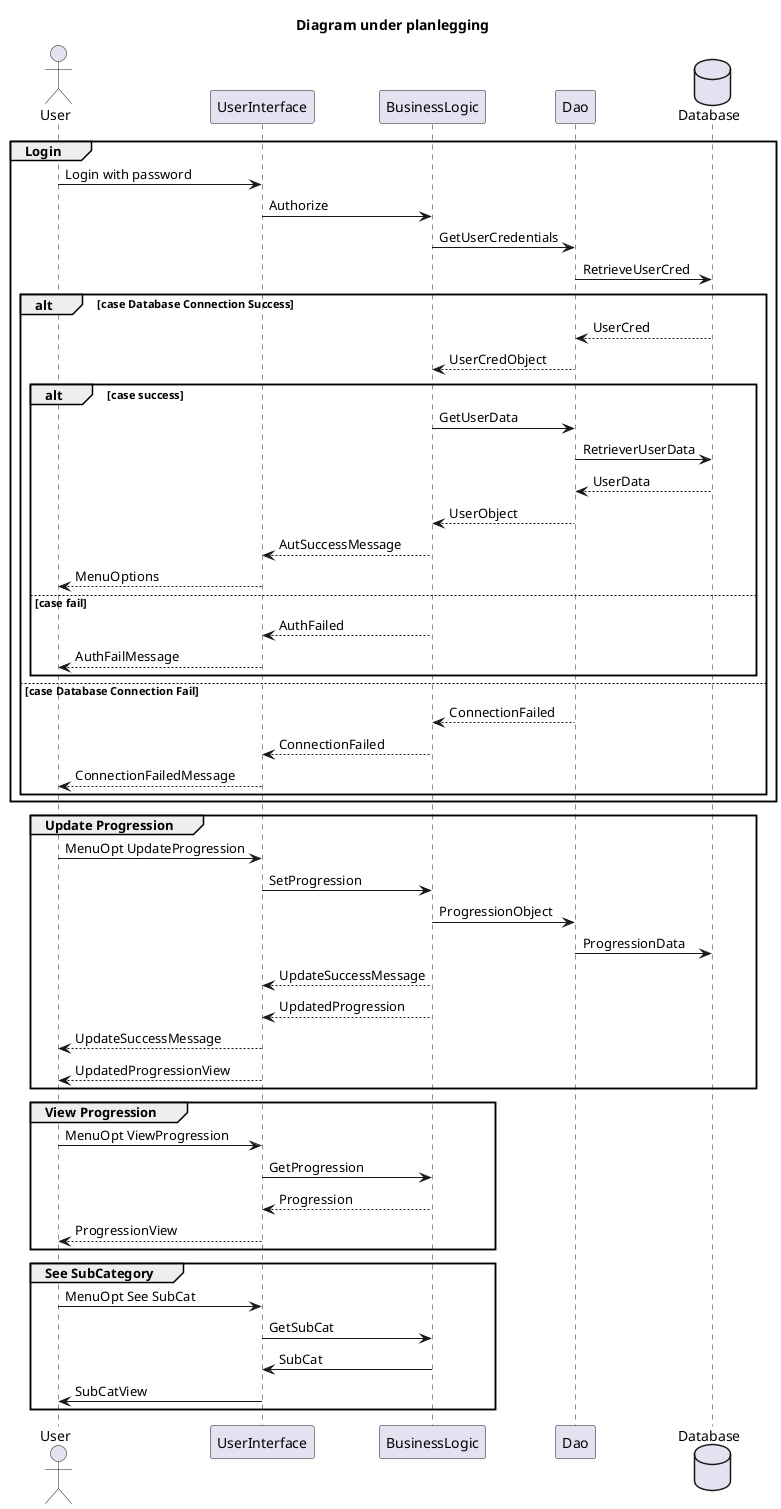 ﻿@startuml
title Diagram under planlegging

actor User
participant UserInterface
participant BusinessLogic
participant Dao
database Database

group Login
	User->UserInterface:Login with password
	UserInterface->BusinessLogic:Authorize
	BusinessLogic->Dao:GetUserCredentials
	Dao->Database:RetrieveUserCred
    alt case Database Connection Success
		Database-->Dao:UserCred
		Dao-->BusinessLogic:UserCredObject
      alt case success
          BusinessLogic->Dao:GetUserData
          Dao->Database:RetrieverUserData
          Database-->Dao:UserData
          Dao-->BusinessLogic:UserObject
          BusinessLogic-->UserInterface:AutSuccessMessage
          UserInterface-->User:MenuOptions
      else case fail
          BusinessLogic-->UserInterface:AuthFailed
          UserInterface-->User:AuthFailMessage
          end
    else case Database Connection Fail
    	Dao-->BusinessLogic:ConnectionFailed
        BusinessLogic-->UserInterface:ConnectionFailed
        UserInterface-->User:ConnectionFailedMessage
	end
end

group Update Progression
	User->UserInterface:MenuOpt UpdateProgression
    UserInterface->BusinessLogic:SetProgression
    BusinessLogic->Dao:ProgressionObject
    Dao->Database:ProgressionData
    BusinessLogic-->UserInterface:UpdateSuccessMessage
    BusinessLogic-->UserInterface:UpdatedProgression
    UserInterface-->User:UpdateSuccessMessage
    UserInterface-->User:UpdatedProgressionView
end

group View Progression
	User->UserInterface:MenuOpt ViewProgression
    UserInterface->BusinessLogic:GetProgression
    BusinessLogic-->UserInterface:Progression
    UserInterface-->User:ProgressionView
end

group See SubCategory
	User->UserInterface:MenuOpt See SubCat
    UserInterface->BusinessLogic:GetSubCat
    BusinessLogic->UserInterface:SubCat
    UserInterface->User:SubCatView
end

@enduml